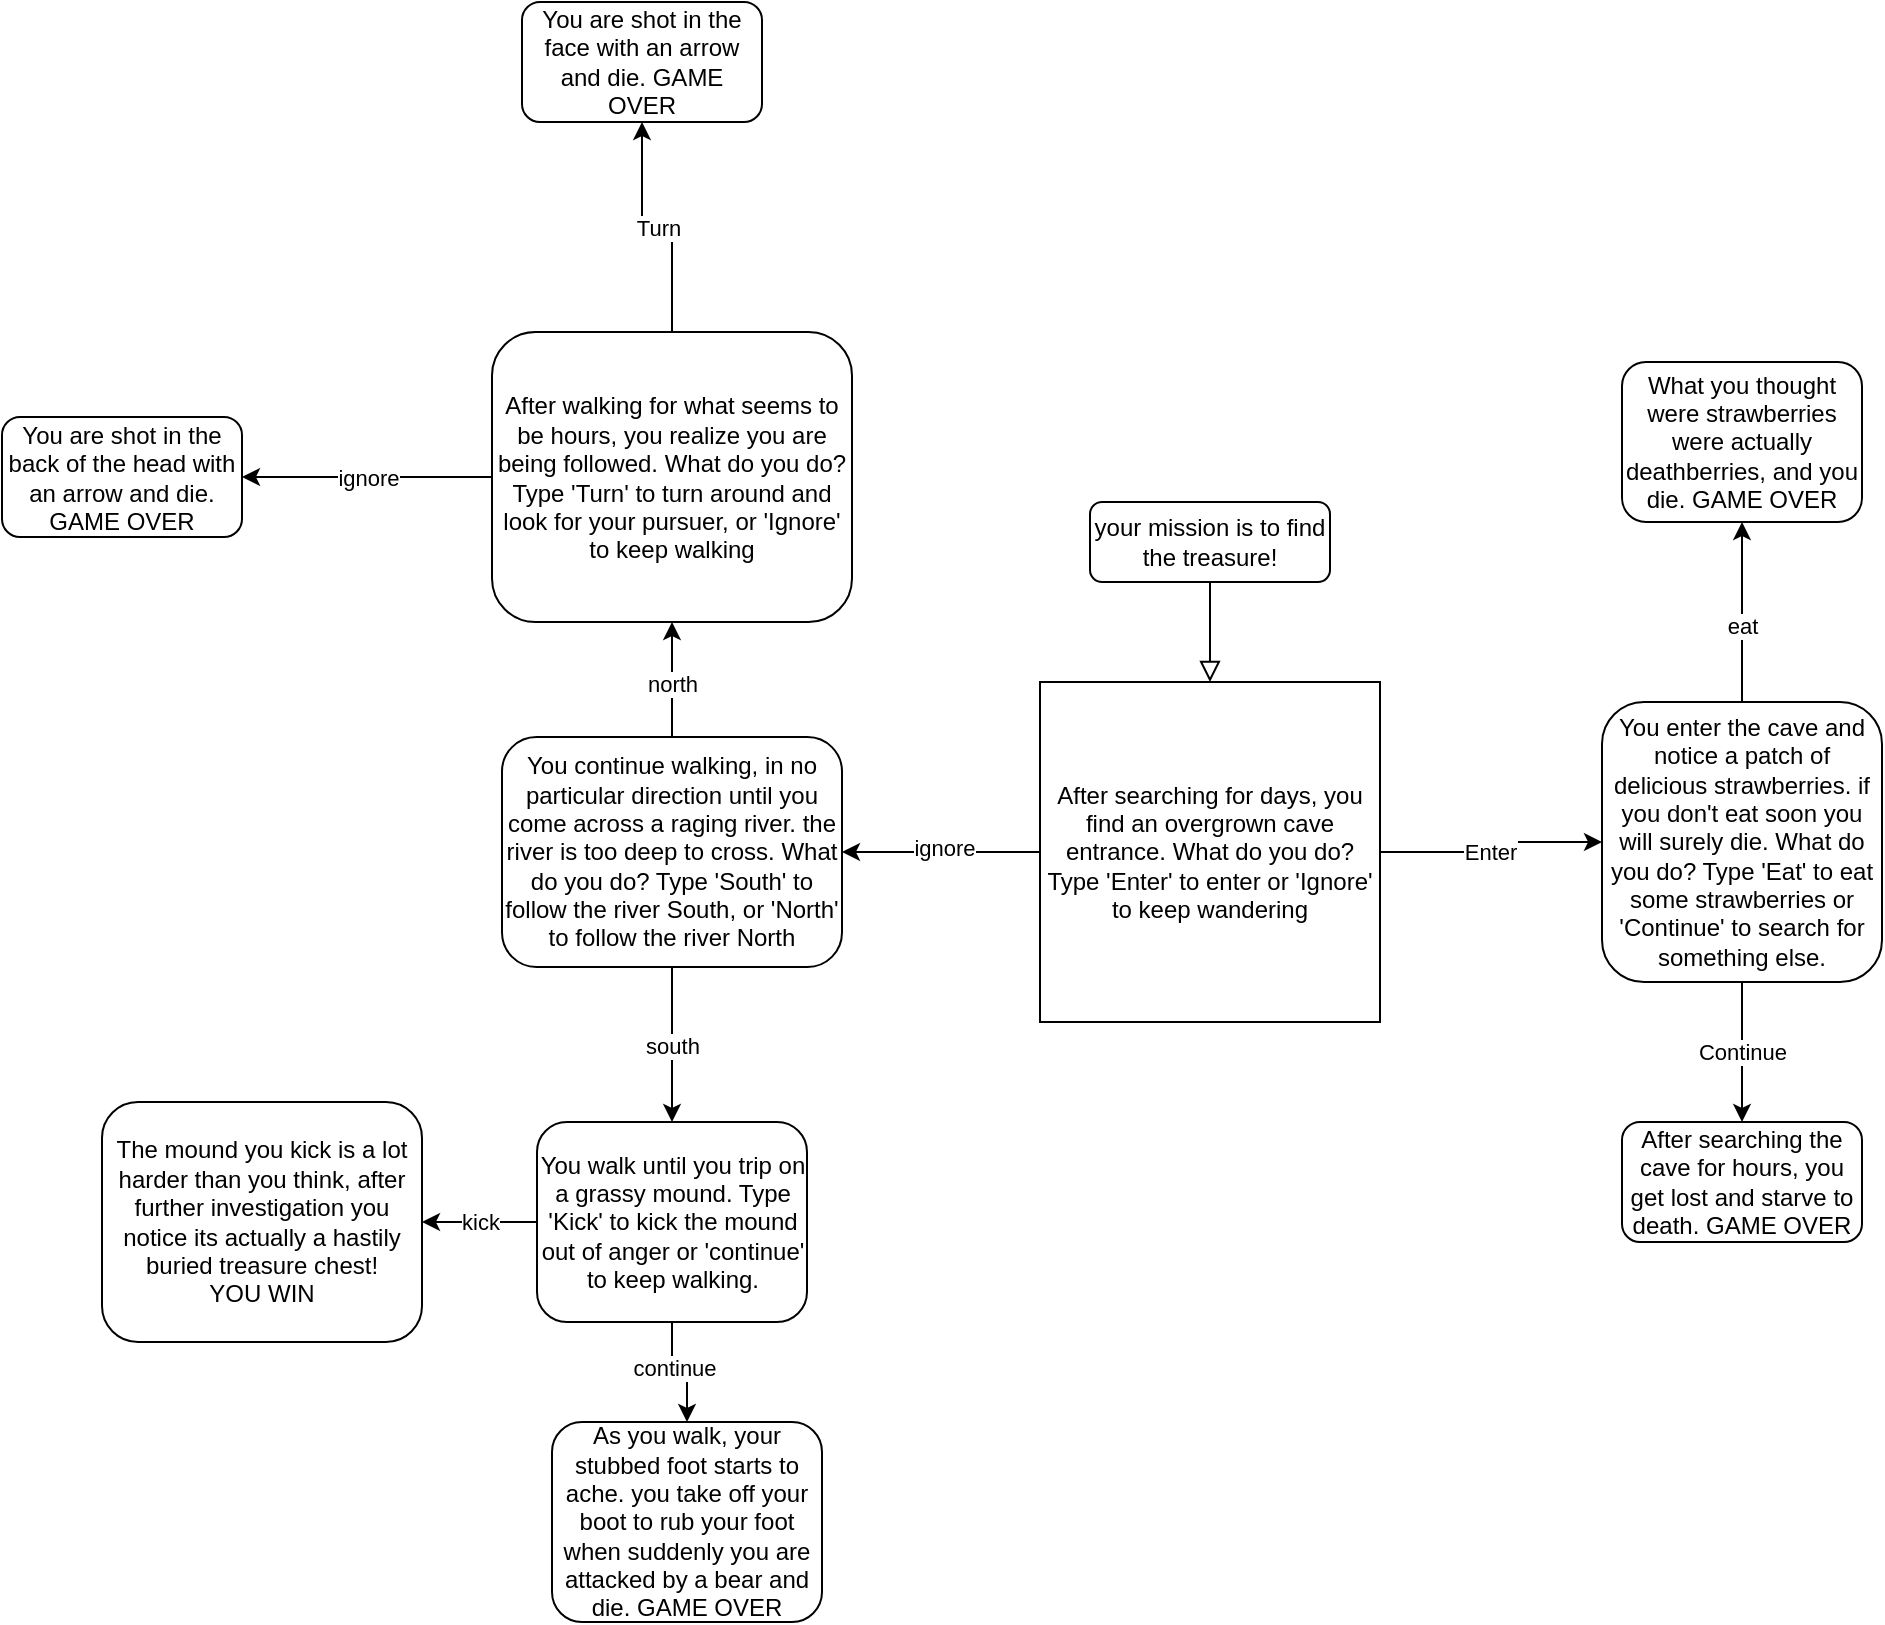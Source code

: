 <mxfile version="13.6.5">
    <diagram id="C5RBs43oDa-KdzZeNtuy" name="Page-1">
        <mxGraphModel dx="1564" dy="1649" grid="1" gridSize="10" guides="1" tooltips="1" connect="1" arrows="1" fold="1" page="1" pageScale="1" pageWidth="827" pageHeight="1169" math="0" shadow="0">
            <root>
                <mxCell id="WIyWlLk6GJQsqaUBKTNV-0"/>
                <mxCell id="WIyWlLk6GJQsqaUBKTNV-1" parent="WIyWlLk6GJQsqaUBKTNV-0"/>
                <mxCell id="WIyWlLk6GJQsqaUBKTNV-2" value="" style="rounded=0;html=1;jettySize=auto;orthogonalLoop=1;fontSize=11;endArrow=block;endFill=0;endSize=8;strokeWidth=1;shadow=0;labelBackgroundColor=none;edgeStyle=orthogonalEdgeStyle;entryX=0.5;entryY=0;entryDx=0;entryDy=0;" parent="WIyWlLk6GJQsqaUBKTNV-1" source="WIyWlLk6GJQsqaUBKTNV-3" target="wsGwZlvwTopMuStwnYJX-1" edge="1">
                    <mxGeometry relative="1" as="geometry">
                        <mxPoint x="414.5" y="80" as="targetPoint"/>
                    </mxGeometry>
                </mxCell>
                <mxCell id="WIyWlLk6GJQsqaUBKTNV-3" value="your mission is to find the treasure!" style="rounded=1;whiteSpace=wrap;html=1;fontSize=12;glass=0;strokeWidth=1;shadow=0;" parent="WIyWlLk6GJQsqaUBKTNV-1" vertex="1">
                    <mxGeometry x="354" y="10" width="120" height="40" as="geometry"/>
                </mxCell>
                <mxCell id="wsGwZlvwTopMuStwnYJX-37" style="edgeStyle=orthogonalEdgeStyle;rounded=0;orthogonalLoop=1;jettySize=auto;html=1;exitX=0.5;exitY=0;exitDx=0;exitDy=0;" parent="WIyWlLk6GJQsqaUBKTNV-1" source="WIyWlLk6GJQsqaUBKTNV-7" target="wsGwZlvwTopMuStwnYJX-36" edge="1">
                    <mxGeometry relative="1" as="geometry"/>
                </mxCell>
                <mxCell id="wsGwZlvwTopMuStwnYJX-38" value="eat" style="edgeLabel;html=1;align=center;verticalAlign=middle;resizable=0;points=[];" parent="wsGwZlvwTopMuStwnYJX-37" vertex="1" connectable="0">
                    <mxGeometry x="-0.145" relative="1" as="geometry">
                        <mxPoint as="offset"/>
                    </mxGeometry>
                </mxCell>
                <mxCell id="wsGwZlvwTopMuStwnYJX-40" value="Continue" style="edgeStyle=orthogonalEdgeStyle;rounded=0;orthogonalLoop=1;jettySize=auto;html=1;exitX=0.5;exitY=1;exitDx=0;exitDy=0;" parent="WIyWlLk6GJQsqaUBKTNV-1" source="WIyWlLk6GJQsqaUBKTNV-7" target="wsGwZlvwTopMuStwnYJX-39" edge="1">
                    <mxGeometry relative="1" as="geometry"/>
                </mxCell>
                <mxCell id="WIyWlLk6GJQsqaUBKTNV-7" value="You enter the cave and notice a patch of delicious strawberries. if you don't eat soon you will surely die. What do you do? Type 'Eat' to eat some strawberries or 'Continue' to search for something else." style="rounded=1;whiteSpace=wrap;html=1;fontSize=12;glass=0;strokeWidth=1;shadow=0;" parent="WIyWlLk6GJQsqaUBKTNV-1" vertex="1">
                    <mxGeometry x="610" y="110" width="140" height="140" as="geometry"/>
                </mxCell>
                <mxCell id="wsGwZlvwTopMuStwnYJX-34" value="south" style="edgeStyle=orthogonalEdgeStyle;rounded=0;orthogonalLoop=1;jettySize=auto;html=1;exitX=0.5;exitY=1;exitDx=0;exitDy=0;entryX=0.5;entryY=0;entryDx=0;entryDy=0;" parent="WIyWlLk6GJQsqaUBKTNV-1" source="wsGwZlvwTopMuStwnYJX-0" target="wsGwZlvwTopMuStwnYJX-25" edge="1">
                    <mxGeometry relative="1" as="geometry"/>
                </mxCell>
                <mxCell id="wsGwZlvwTopMuStwnYJX-42" style="edgeStyle=orthogonalEdgeStyle;rounded=0;orthogonalLoop=1;jettySize=auto;html=1;exitX=0.5;exitY=0;exitDx=0;exitDy=0;entryX=0.5;entryY=1;entryDx=0;entryDy=0;" edge="1" parent="WIyWlLk6GJQsqaUBKTNV-1" source="wsGwZlvwTopMuStwnYJX-0" target="wsGwZlvwTopMuStwnYJX-18">
                    <mxGeometry relative="1" as="geometry"/>
                </mxCell>
                <mxCell id="wsGwZlvwTopMuStwnYJX-43" value="north" style="edgeLabel;html=1;align=center;verticalAlign=middle;resizable=0;points=[];" connectable="0" vertex="1" parent="wsGwZlvwTopMuStwnYJX-42">
                    <mxGeometry x="-0.043" relative="1" as="geometry">
                        <mxPoint y="1" as="offset"/>
                    </mxGeometry>
                </mxCell>
                <mxCell id="wsGwZlvwTopMuStwnYJX-0" value="You continue walking, in no particular direction until you come across a raging river. the river is too deep to cross. What do you do? Type 'South' to follow the river South, or 'North' to follow the river North" style="rounded=1;whiteSpace=wrap;html=1;" parent="WIyWlLk6GJQsqaUBKTNV-1" vertex="1">
                    <mxGeometry x="60" y="127.5" width="170" height="115" as="geometry"/>
                </mxCell>
                <mxCell id="wsGwZlvwTopMuStwnYJX-9" style="edgeStyle=orthogonalEdgeStyle;rounded=0;orthogonalLoop=1;jettySize=auto;html=1;" parent="WIyWlLk6GJQsqaUBKTNV-1" source="wsGwZlvwTopMuStwnYJX-1" target="wsGwZlvwTopMuStwnYJX-0" edge="1">
                    <mxGeometry relative="1" as="geometry"/>
                </mxCell>
                <mxCell id="wsGwZlvwTopMuStwnYJX-10" value="ignore" style="edgeLabel;html=1;align=center;verticalAlign=middle;resizable=0;points=[];" parent="wsGwZlvwTopMuStwnYJX-9" vertex="1" connectable="0">
                    <mxGeometry x="-0.023" y="-2" relative="1" as="geometry">
                        <mxPoint as="offset"/>
                    </mxGeometry>
                </mxCell>
                <mxCell id="wsGwZlvwTopMuStwnYJX-13" style="edgeStyle=orthogonalEdgeStyle;rounded=0;orthogonalLoop=1;jettySize=auto;html=1;entryX=0;entryY=0.5;entryDx=0;entryDy=0;" parent="WIyWlLk6GJQsqaUBKTNV-1" source="wsGwZlvwTopMuStwnYJX-1" target="WIyWlLk6GJQsqaUBKTNV-7" edge="1">
                    <mxGeometry relative="1" as="geometry"/>
                </mxCell>
                <mxCell id="wsGwZlvwTopMuStwnYJX-14" value="Enter" style="edgeLabel;html=1;align=center;verticalAlign=middle;resizable=0;points=[];" parent="wsGwZlvwTopMuStwnYJX-13" vertex="1" connectable="0">
                    <mxGeometry x="-0.045" y="1" relative="1" as="geometry">
                        <mxPoint as="offset"/>
                    </mxGeometry>
                </mxCell>
                <mxCell id="wsGwZlvwTopMuStwnYJX-1" value="&lt;span&gt;After searching for days, you find an overgrown cave entrance. What do you do? Type 'Enter' to enter or 'Ignore' to keep wandering&lt;/span&gt;" style="whiteSpace=wrap;html=1;aspect=fixed;" parent="WIyWlLk6GJQsqaUBKTNV-1" vertex="1">
                    <mxGeometry x="329" y="100" width="170" height="170" as="geometry"/>
                </mxCell>
                <mxCell id="wsGwZlvwTopMuStwnYJX-19" value="Turn" style="edgeStyle=orthogonalEdgeStyle;rounded=0;orthogonalLoop=1;jettySize=auto;html=1;exitX=0.5;exitY=0;exitDx=0;exitDy=0;" parent="WIyWlLk6GJQsqaUBKTNV-1" source="wsGwZlvwTopMuStwnYJX-18" target="wsGwZlvwTopMuStwnYJX-20" edge="1">
                    <mxGeometry relative="1" as="geometry">
                        <mxPoint x="-100" y="70" as="targetPoint"/>
                    </mxGeometry>
                </mxCell>
                <mxCell id="wsGwZlvwTopMuStwnYJX-41" value="ignore" style="edgeStyle=orthogonalEdgeStyle;rounded=0;orthogonalLoop=1;jettySize=auto;html=1;exitX=0;exitY=0.5;exitDx=0;exitDy=0;entryX=1;entryY=0.5;entryDx=0;entryDy=0;" edge="1" parent="WIyWlLk6GJQsqaUBKTNV-1" source="wsGwZlvwTopMuStwnYJX-18" target="wsGwZlvwTopMuStwnYJX-22">
                    <mxGeometry relative="1" as="geometry"/>
                </mxCell>
                <mxCell id="wsGwZlvwTopMuStwnYJX-18" value="After walking for what seems to be hours, you realize you are being followed. What do you do? Type 'Turn' to turn around and look for your pursuer, or 'Ignore' to keep walking" style="rounded=1;whiteSpace=wrap;html=1;" parent="WIyWlLk6GJQsqaUBKTNV-1" vertex="1">
                    <mxGeometry x="55" y="-75" width="180" height="145" as="geometry"/>
                </mxCell>
                <mxCell id="wsGwZlvwTopMuStwnYJX-20" value="You are shot in the face with an arrow and die. GAME OVER" style="rounded=1;whiteSpace=wrap;html=1;" parent="WIyWlLk6GJQsqaUBKTNV-1" vertex="1">
                    <mxGeometry x="70" y="-240" width="120" height="60" as="geometry"/>
                </mxCell>
                <mxCell id="wsGwZlvwTopMuStwnYJX-22" value="You are shot in the back of the head with an arrow and die. GAME OVER" style="rounded=1;whiteSpace=wrap;html=1;" parent="WIyWlLk6GJQsqaUBKTNV-1" vertex="1">
                    <mxGeometry x="-190" y="-32.5" width="120" height="60" as="geometry"/>
                </mxCell>
                <mxCell id="wsGwZlvwTopMuStwnYJX-27" value="kick" style="edgeStyle=orthogonalEdgeStyle;rounded=0;orthogonalLoop=1;jettySize=auto;html=1;exitX=0;exitY=0.5;exitDx=0;exitDy=0;entryX=1;entryY=0.5;entryDx=0;entryDy=0;" parent="WIyWlLk6GJQsqaUBKTNV-1" source="wsGwZlvwTopMuStwnYJX-25" target="wsGwZlvwTopMuStwnYJX-28" edge="1">
                    <mxGeometry relative="1" as="geometry">
                        <mxPoint x="20" y="350" as="targetPoint"/>
                    </mxGeometry>
                </mxCell>
                <mxCell id="wsGwZlvwTopMuStwnYJX-30" style="edgeStyle=orthogonalEdgeStyle;rounded=0;orthogonalLoop=1;jettySize=auto;html=1;exitX=0.5;exitY=1;exitDx=0;exitDy=0;" parent="WIyWlLk6GJQsqaUBKTNV-1" source="wsGwZlvwTopMuStwnYJX-25" target="wsGwZlvwTopMuStwnYJX-29" edge="1">
                    <mxGeometry relative="1" as="geometry"/>
                </mxCell>
                <mxCell id="wsGwZlvwTopMuStwnYJX-35" value="continue" style="edgeLabel;html=1;align=center;verticalAlign=middle;resizable=0;points=[];" parent="wsGwZlvwTopMuStwnYJX-30" vertex="1" connectable="0">
                    <mxGeometry x="-0.2" y="1" relative="1" as="geometry">
                        <mxPoint as="offset"/>
                    </mxGeometry>
                </mxCell>
                <mxCell id="wsGwZlvwTopMuStwnYJX-25" value="You walk until you trip on a grassy mound. Type 'Kick' to kick the mound out of anger or 'continue' to keep walking." style="rounded=1;whiteSpace=wrap;html=1;" parent="WIyWlLk6GJQsqaUBKTNV-1" vertex="1">
                    <mxGeometry x="77.5" y="320" width="135" height="100" as="geometry"/>
                </mxCell>
                <mxCell id="wsGwZlvwTopMuStwnYJX-28" value="The mound you kick is a lot harder than you think, after further investigation you notice its actually a hastily buried treasure chest!&lt;br&gt;YOU WIN" style="rounded=1;whiteSpace=wrap;html=1;" parent="WIyWlLk6GJQsqaUBKTNV-1" vertex="1">
                    <mxGeometry x="-140" y="310" width="160" height="120" as="geometry"/>
                </mxCell>
                <mxCell id="wsGwZlvwTopMuStwnYJX-29" value="As you walk, your stubbed foot starts to ache. you take off your boot to rub your foot when suddenly you are attacked by a bear and die. GAME OVER" style="rounded=1;whiteSpace=wrap;html=1;" parent="WIyWlLk6GJQsqaUBKTNV-1" vertex="1">
                    <mxGeometry x="85" y="470" width="135" height="100" as="geometry"/>
                </mxCell>
                <mxCell id="wsGwZlvwTopMuStwnYJX-36" value="What you thought were strawberries were actually deathberries, and you die. GAME OVER" style="rounded=1;whiteSpace=wrap;html=1;" parent="WIyWlLk6GJQsqaUBKTNV-1" vertex="1">
                    <mxGeometry x="620" y="-60" width="120" height="80" as="geometry"/>
                </mxCell>
                <mxCell id="wsGwZlvwTopMuStwnYJX-39" value="After searching the cave for hours, you get lost and starve to death. GAME OVER" style="rounded=1;whiteSpace=wrap;html=1;" parent="WIyWlLk6GJQsqaUBKTNV-1" vertex="1">
                    <mxGeometry x="620" y="320" width="120" height="60" as="geometry"/>
                </mxCell>
            </root>
        </mxGraphModel>
    </diagram>
</mxfile>